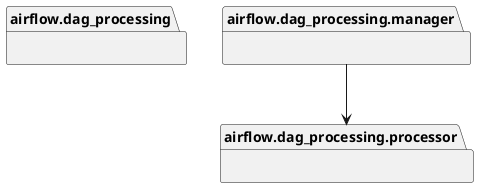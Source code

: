 @startuml packages
set namespaceSeparator none
package "airflow.dag_processing" as airflow.dag_processing {
}
package "airflow.dag_processing.manager" as airflow.dag_processing.manager {
}
package "airflow.dag_processing.processor" as airflow.dag_processing.processor {
}
airflow.dag_processing.manager --> airflow.dag_processing.processor
@enduml
